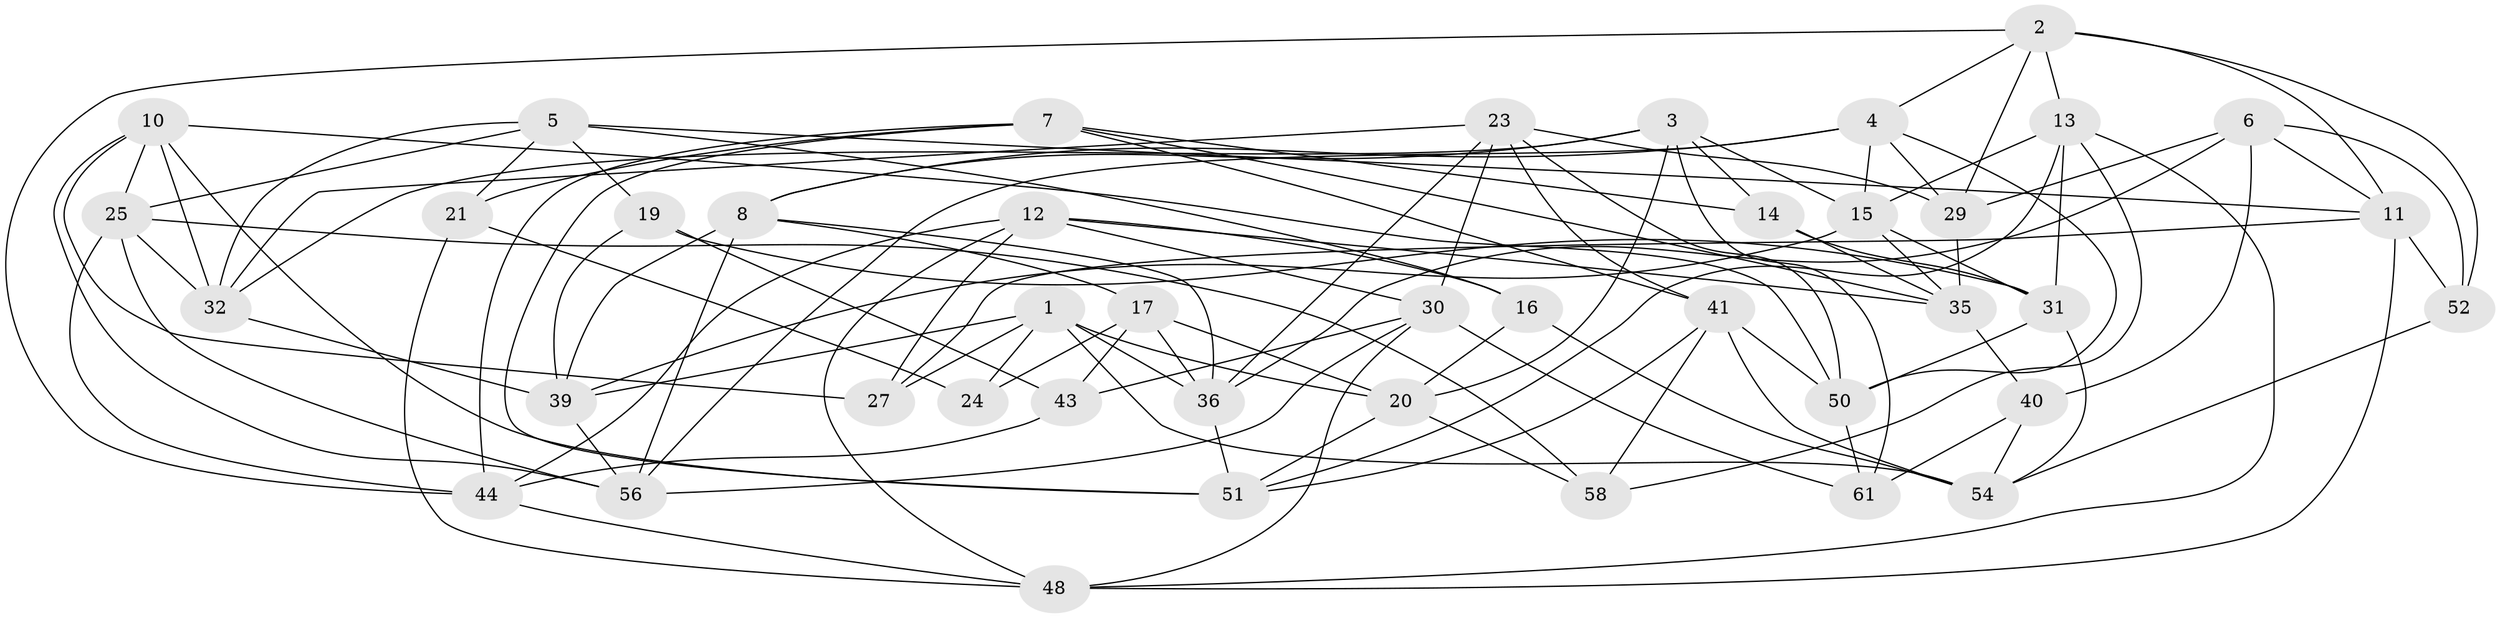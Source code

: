 // Generated by graph-tools (version 1.1) at 2025/24/03/03/25 07:24:27]
// undirected, 42 vertices, 113 edges
graph export_dot {
graph [start="1"]
  node [color=gray90,style=filled];
  1 [super="+66"];
  2 [super="+33"];
  3 [super="+47"];
  4 [super="+73"];
  5 [super="+22"];
  6 [super="+28"];
  7 [super="+60"];
  8 [super="+9"];
  10 [super="+55"];
  11 [super="+26"];
  12 [super="+46"];
  13 [super="+38"];
  14;
  15 [super="+34"];
  16;
  17 [super="+18"];
  19;
  20 [super="+69"];
  21;
  23 [super="+37"];
  24;
  25 [super="+65"];
  27;
  29 [super="+67"];
  30 [super="+72"];
  31 [super="+59"];
  32 [super="+49"];
  35 [super="+42"];
  36 [super="+57"];
  39 [super="+53"];
  40;
  41 [super="+45"];
  43;
  44 [super="+71"];
  48 [super="+63"];
  50 [super="+62"];
  51 [super="+70"];
  52;
  54 [super="+68"];
  56 [super="+64"];
  58;
  61;
  1 -- 24;
  1 -- 27;
  1 -- 54;
  1 -- 20;
  1 -- 36;
  1 -- 39;
  2 -- 13;
  2 -- 52;
  2 -- 11;
  2 -- 4;
  2 -- 29;
  2 -- 44;
  3 -- 14;
  3 -- 32;
  3 -- 20;
  3 -- 8;
  3 -- 61;
  3 -- 15;
  4 -- 29;
  4 -- 8;
  4 -- 56;
  4 -- 50;
  4 -- 15;
  5 -- 16;
  5 -- 21;
  5 -- 11;
  5 -- 32;
  5 -- 19;
  5 -- 25;
  6 -- 29 [weight=2];
  6 -- 52;
  6 -- 40;
  6 -- 11;
  6 -- 36;
  7 -- 41;
  7 -- 35;
  7 -- 21;
  7 -- 14;
  7 -- 44;
  7 -- 51;
  8 -- 17;
  8 -- 56;
  8 -- 36;
  8 -- 39;
  10 -- 51;
  10 -- 25;
  10 -- 32;
  10 -- 50;
  10 -- 27;
  10 -- 56;
  11 -- 48;
  11 -- 27;
  11 -- 52;
  12 -- 16;
  12 -- 48;
  12 -- 35;
  12 -- 27;
  12 -- 30;
  12 -- 44;
  13 -- 48;
  13 -- 15;
  13 -- 58;
  13 -- 51;
  13 -- 31;
  14 -- 31;
  14 -- 35;
  15 -- 31;
  15 -- 35;
  15 -- 39;
  16 -- 20;
  16 -- 54;
  17 -- 24 [weight=2];
  17 -- 43;
  17 -- 20;
  17 -- 36;
  19 -- 31;
  19 -- 43;
  19 -- 39;
  20 -- 58;
  20 -- 51;
  21 -- 24;
  21 -- 48;
  23 -- 36;
  23 -- 29;
  23 -- 30;
  23 -- 50;
  23 -- 41;
  23 -- 32;
  25 -- 44;
  25 -- 58;
  25 -- 32;
  25 -- 56;
  29 -- 35;
  30 -- 48;
  30 -- 43;
  30 -- 61;
  30 -- 56;
  31 -- 54;
  31 -- 50;
  32 -- 39;
  35 -- 40;
  36 -- 51;
  39 -- 56;
  40 -- 61;
  40 -- 54;
  41 -- 54;
  41 -- 50;
  41 -- 58;
  41 -- 51;
  43 -- 44;
  44 -- 48;
  50 -- 61;
  52 -- 54;
}
